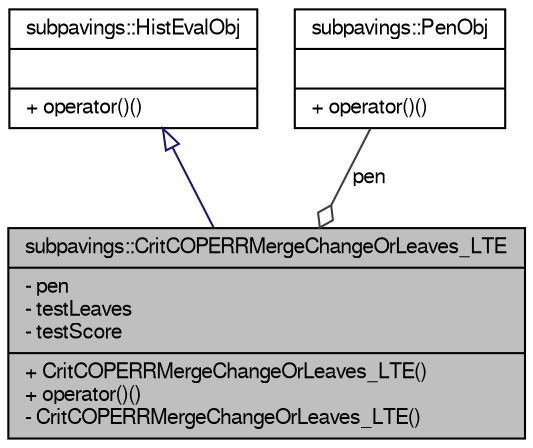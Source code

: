 digraph G
{
  edge [fontname="FreeSans",fontsize="10",labelfontname="FreeSans",labelfontsize="10"];
  node [fontname="FreeSans",fontsize="10",shape=record];
  Node1 [label="{subpavings::CritCOPERRMergeChangeOrLeaves_LTE\n|- pen\l- testLeaves\l- testScore\l|+ CritCOPERRMergeChangeOrLeaves_LTE()\l+ operator()()\l- CritCOPERRMergeChangeOrLeaves_LTE()\l}",height=0.2,width=0.4,color="black", fillcolor="grey75", style="filled" fontcolor="black"];
  Node2 -> Node1 [dir="back",color="midnightblue",fontsize="10",style="solid",arrowtail="onormal",fontname="FreeSans"];
  Node2 [label="{subpavings::HistEvalObj\n||+ operator()()\l}",height=0.2,width=0.4,color="black", fillcolor="white", style="filled",URL="$classsubpavings_1_1HistEvalObj.shtml",tooltip="A Virtual class providing a way to stop histogram changes."];
  Node3 -> Node1 [color="grey25",fontsize="10",style="solid",label=" pen" ,arrowhead="odiamond",fontname="FreeSans"];
  Node3 [label="{subpavings::PenObj\n||+ operator()()\l}",height=0.2,width=0.4,color="black", fillcolor="white", style="filled",URL="$classsubpavings_1_1PenObj.shtml",tooltip="Abstract class for objects with penalty function for histogram fit."];
}
